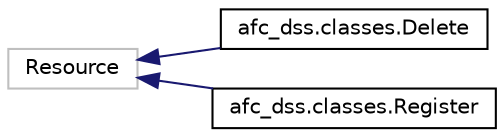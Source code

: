 digraph "Graphical Class Hierarchy"
{
  edge [fontname="Helvetica",fontsize="10",labelfontname="Helvetica",labelfontsize="10"];
  node [fontname="Helvetica",fontsize="10",shape=record];
  rankdir="LR";
  Node4 [label="Resource",height=0.2,width=0.4,color="grey75", fillcolor="white", style="filled"];
  Node4 -> Node0 [dir="back",color="midnightblue",fontsize="10",style="solid",fontname="Helvetica"];
  Node0 [label="afc_dss.classes.Delete",height=0.2,width=0.4,color="black", fillcolor="white", style="filled",URL="$classafc__dss_1_1classes_1_1_delete.html",tooltip="Delete class. "];
  Node4 -> Node6 [dir="back",color="midnightblue",fontsize="10",style="solid",fontname="Helvetica"];
  Node6 [label="afc_dss.classes.Register",height=0.2,width=0.4,color="black", fillcolor="white", style="filled",URL="$classafc__dss_1_1classes_1_1_register.html",tooltip="Register class. "];
}
